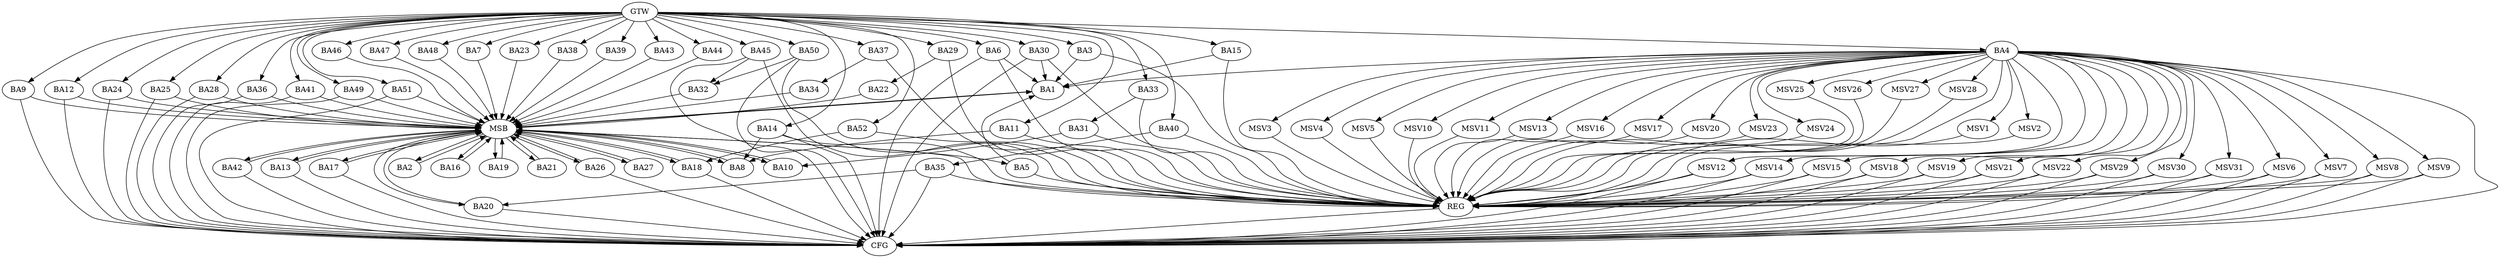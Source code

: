 strict digraph G {
  BA1 [ label="BA1" ];
  BA2 [ label="BA2" ];
  BA3 [ label="BA3" ];
  BA4 [ label="BA4" ];
  BA5 [ label="BA5" ];
  BA6 [ label="BA6" ];
  BA7 [ label="BA7" ];
  BA8 [ label="BA8" ];
  BA9 [ label="BA9" ];
  BA10 [ label="BA10" ];
  BA11 [ label="BA11" ];
  BA12 [ label="BA12" ];
  BA13 [ label="BA13" ];
  BA14 [ label="BA14" ];
  BA15 [ label="BA15" ];
  BA16 [ label="BA16" ];
  BA17 [ label="BA17" ];
  BA18 [ label="BA18" ];
  BA19 [ label="BA19" ];
  BA20 [ label="BA20" ];
  BA21 [ label="BA21" ];
  BA22 [ label="BA22" ];
  BA23 [ label="BA23" ];
  BA24 [ label="BA24" ];
  BA25 [ label="BA25" ];
  BA26 [ label="BA26" ];
  BA27 [ label="BA27" ];
  BA28 [ label="BA28" ];
  BA29 [ label="BA29" ];
  BA30 [ label="BA30" ];
  BA31 [ label="BA31" ];
  BA32 [ label="BA32" ];
  BA33 [ label="BA33" ];
  BA34 [ label="BA34" ];
  BA35 [ label="BA35" ];
  BA36 [ label="BA36" ];
  BA37 [ label="BA37" ];
  BA38 [ label="BA38" ];
  BA39 [ label="BA39" ];
  BA40 [ label="BA40" ];
  BA41 [ label="BA41" ];
  BA42 [ label="BA42" ];
  BA43 [ label="BA43" ];
  BA44 [ label="BA44" ];
  BA45 [ label="BA45" ];
  BA46 [ label="BA46" ];
  BA47 [ label="BA47" ];
  BA48 [ label="BA48" ];
  BA49 [ label="BA49" ];
  BA50 [ label="BA50" ];
  BA51 [ label="BA51" ];
  BA52 [ label="BA52" ];
  GTW [ label="GTW" ];
  REG [ label="REG" ];
  MSB [ label="MSB" ];
  CFG [ label="CFG" ];
  MSV1 [ label="MSV1" ];
  MSV2 [ label="MSV2" ];
  MSV3 [ label="MSV3" ];
  MSV4 [ label="MSV4" ];
  MSV5 [ label="MSV5" ];
  MSV6 [ label="MSV6" ];
  MSV7 [ label="MSV7" ];
  MSV8 [ label="MSV8" ];
  MSV9 [ label="MSV9" ];
  MSV10 [ label="MSV10" ];
  MSV11 [ label="MSV11" ];
  MSV12 [ label="MSV12" ];
  MSV13 [ label="MSV13" ];
  MSV14 [ label="MSV14" ];
  MSV15 [ label="MSV15" ];
  MSV16 [ label="MSV16" ];
  MSV17 [ label="MSV17" ];
  MSV18 [ label="MSV18" ];
  MSV19 [ label="MSV19" ];
  MSV20 [ label="MSV20" ];
  MSV21 [ label="MSV21" ];
  MSV22 [ label="MSV22" ];
  MSV23 [ label="MSV23" ];
  MSV24 [ label="MSV24" ];
  MSV25 [ label="MSV25" ];
  MSV26 [ label="MSV26" ];
  MSV27 [ label="MSV27" ];
  MSV28 [ label="MSV28" ];
  MSV29 [ label="MSV29" ];
  MSV30 [ label="MSV30" ];
  MSV31 [ label="MSV31" ];
  BA3 -> BA1;
  BA4 -> BA1;
  BA5 -> BA1;
  BA6 -> BA1;
  BA11 -> BA8;
  BA14 -> BA8;
  BA15 -> BA1;
  BA29 -> BA22;
  BA30 -> BA1;
  BA31 -> BA10;
  BA33 -> BA31;
  BA35 -> BA20;
  BA37 -> BA34;
  BA40 -> BA35;
  BA45 -> BA32;
  BA50 -> BA32;
  BA52 -> BA18;
  GTW -> BA3;
  GTW -> BA4;
  GTW -> BA6;
  GTW -> BA7;
  GTW -> BA9;
  GTW -> BA11;
  GTW -> BA12;
  GTW -> BA14;
  GTW -> BA15;
  GTW -> BA23;
  GTW -> BA24;
  GTW -> BA25;
  GTW -> BA28;
  GTW -> BA29;
  GTW -> BA30;
  GTW -> BA33;
  GTW -> BA36;
  GTW -> BA37;
  GTW -> BA38;
  GTW -> BA39;
  GTW -> BA40;
  GTW -> BA41;
  GTW -> BA43;
  GTW -> BA44;
  GTW -> BA45;
  GTW -> BA46;
  GTW -> BA47;
  GTW -> BA48;
  GTW -> BA49;
  GTW -> BA50;
  GTW -> BA51;
  GTW -> BA52;
  BA3 -> REG;
  BA4 -> REG;
  BA5 -> REG;
  BA6 -> REG;
  BA11 -> REG;
  BA14 -> REG;
  BA15 -> REG;
  BA29 -> REG;
  BA30 -> REG;
  BA31 -> REG;
  BA33 -> REG;
  BA35 -> REG;
  BA37 -> REG;
  BA40 -> REG;
  BA45 -> REG;
  BA50 -> REG;
  BA52 -> REG;
  BA1 -> MSB;
  MSB -> BA2;
  MSB -> REG;
  BA2 -> MSB;
  MSB -> BA1;
  BA7 -> MSB;
  BA8 -> MSB;
  BA9 -> MSB;
  BA10 -> MSB;
  BA12 -> MSB;
  MSB -> BA8;
  BA13 -> MSB;
  BA16 -> MSB;
  MSB -> BA13;
  BA17 -> MSB;
  BA18 -> MSB;
  BA19 -> MSB;
  MSB -> BA17;
  BA20 -> MSB;
  BA21 -> MSB;
  MSB -> BA20;
  BA22 -> MSB;
  BA23 -> MSB;
  MSB -> BA18;
  BA24 -> MSB;
  MSB -> BA10;
  BA25 -> MSB;
  MSB -> BA5;
  BA26 -> MSB;
  BA27 -> MSB;
  BA28 -> MSB;
  BA32 -> MSB;
  MSB -> BA19;
  BA34 -> MSB;
  BA36 -> MSB;
  BA38 -> MSB;
  MSB -> BA16;
  BA39 -> MSB;
  BA41 -> MSB;
  MSB -> BA21;
  BA42 -> MSB;
  BA43 -> MSB;
  MSB -> BA27;
  BA44 -> MSB;
  BA46 -> MSB;
  MSB -> BA42;
  BA47 -> MSB;
  BA48 -> MSB;
  BA49 -> MSB;
  BA51 -> MSB;
  MSB -> BA26;
  BA9 -> CFG;
  BA12 -> CFG;
  BA20 -> CFG;
  BA35 -> CFG;
  BA14 -> CFG;
  BA18 -> CFG;
  BA25 -> CFG;
  BA49 -> CFG;
  BA4 -> CFG;
  BA51 -> CFG;
  BA24 -> CFG;
  BA28 -> CFG;
  BA42 -> CFG;
  BA26 -> CFG;
  BA30 -> CFG;
  BA36 -> CFG;
  BA17 -> CFG;
  BA6 -> CFG;
  BA50 -> CFG;
  BA41 -> CFG;
  BA13 -> CFG;
  BA45 -> CFG;
  REG -> CFG;
  BA4 -> MSV1;
  BA4 -> MSV2;
  BA4 -> MSV3;
  BA4 -> MSV4;
  BA4 -> MSV5;
  MSV1 -> REG;
  MSV2 -> REG;
  MSV3 -> REG;
  MSV4 -> REG;
  MSV5 -> REG;
  BA4 -> MSV6;
  MSV6 -> REG;
  MSV6 -> CFG;
  BA4 -> MSV7;
  BA4 -> MSV8;
  BA4 -> MSV9;
  MSV7 -> REG;
  MSV7 -> CFG;
  MSV8 -> REG;
  MSV8 -> CFG;
  MSV9 -> REG;
  MSV9 -> CFG;
  BA4 -> MSV10;
  MSV10 -> REG;
  BA4 -> MSV11;
  BA4 -> MSV12;
  BA4 -> MSV13;
  BA4 -> MSV14;
  MSV11 -> REG;
  MSV12 -> REG;
  MSV12 -> CFG;
  MSV13 -> REG;
  MSV14 -> REG;
  MSV14 -> CFG;
  BA4 -> MSV15;
  MSV15 -> REG;
  MSV15 -> CFG;
  BA4 -> MSV16;
  BA4 -> MSV17;
  MSV16 -> REG;
  MSV17 -> REG;
  BA4 -> MSV18;
  MSV18 -> REG;
  MSV18 -> CFG;
  BA4 -> MSV19;
  BA4 -> MSV20;
  BA4 -> MSV21;
  BA4 -> MSV22;
  MSV19 -> REG;
  MSV19 -> CFG;
  MSV20 -> REG;
  MSV21 -> REG;
  MSV21 -> CFG;
  MSV22 -> REG;
  MSV22 -> CFG;
  BA4 -> MSV23;
  BA4 -> MSV24;
  BA4 -> MSV25;
  MSV23 -> REG;
  MSV24 -> REG;
  MSV25 -> REG;
  BA4 -> MSV26;
  BA4 -> MSV27;
  MSV26 -> REG;
  MSV27 -> REG;
  BA4 -> MSV28;
  MSV28 -> REG;
  BA4 -> MSV29;
  BA4 -> MSV30;
  MSV29 -> REG;
  MSV29 -> CFG;
  MSV30 -> REG;
  MSV30 -> CFG;
  BA4 -> MSV31;
  MSV31 -> REG;
  MSV31 -> CFG;
}
